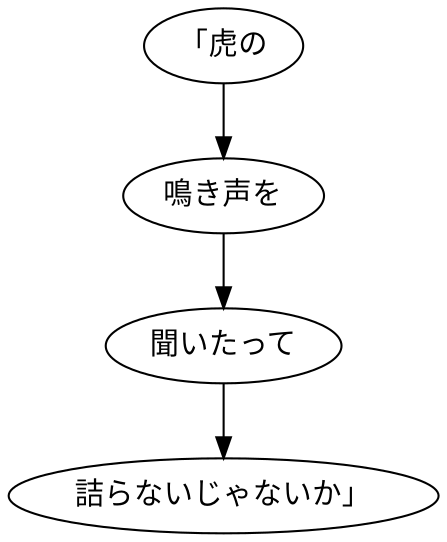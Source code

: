 digraph graph7434 {
	node0 [label="「虎の"];
	node1 [label="鳴き声を"];
	node2 [label="聞いたって"];
	node3 [label="詰らないじゃないか」"];
	node0 -> node1;
	node1 -> node2;
	node2 -> node3;
}
